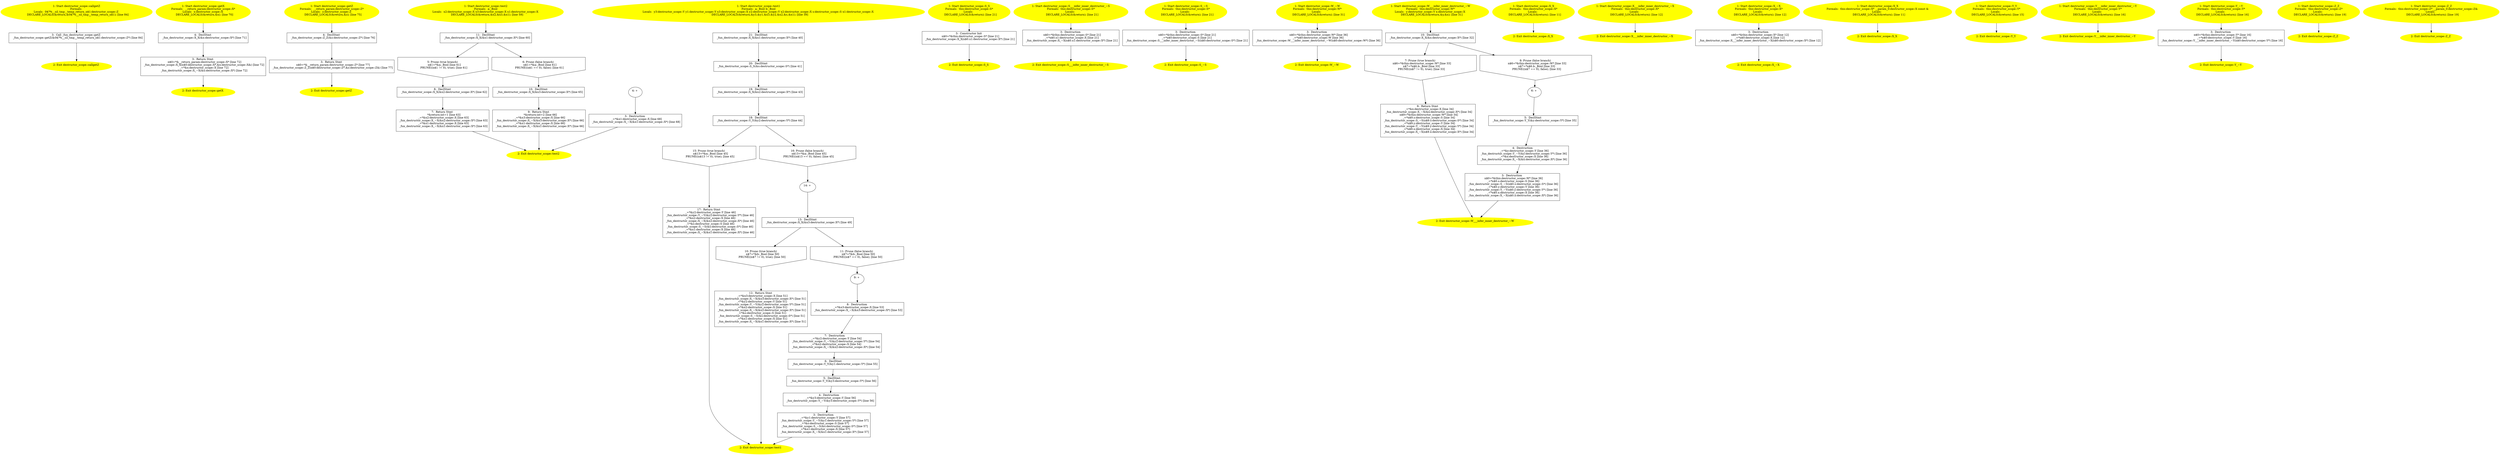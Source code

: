 /* @generated */
digraph iCFG {
"callgetZ#destructor_scope#_ZN16destructor_scope8callgetZEv.2c9a1cb54f86af11f45d83039775201e_1" [label="1: Start destructor_scope::callgetZ\nFormals: \nLocals:  0$?%__sil_tmp__temp_return_n$1:destructor_scope::Z \n   DECLARE_LOCALS(&return,&0$?%__sil_tmp__temp_return_n$1); [line 84]\n " color=yellow style=filled]
	

	 "callgetZ#destructor_scope#_ZN16destructor_scope8callgetZEv.2c9a1cb54f86af11f45d83039775201e_1" -> "callgetZ#destructor_scope#_ZN16destructor_scope8callgetZEv.2c9a1cb54f86af11f45d83039775201e_3" ;
"callgetZ#destructor_scope#_ZN16destructor_scope8callgetZEv.2c9a1cb54f86af11f45d83039775201e_2" [label="2: Exit destructor_scope::callgetZ \n  " color=yellow style=filled]
	

"callgetZ#destructor_scope#_ZN16destructor_scope8callgetZEv.2c9a1cb54f86af11f45d83039775201e_3" [label="3:  Call _fun_destructor_scope::getZ \n   _fun_destructor_scope::getZ(&0$?%__sil_tmp__temp_return_n$1:destructor_scope::Z*) [line 84]\n " shape="box"]
	

	 "callgetZ#destructor_scope#_ZN16destructor_scope8callgetZEv.2c9a1cb54f86af11f45d83039775201e_3" -> "callgetZ#destructor_scope#_ZN16destructor_scope8callgetZEv.2c9a1cb54f86af11f45d83039775201e_2" ;
"getX#destructor_scope#_ZN16destructor_scope4getXEv.b2ba3b7097be97728da335bbc1da58e3_1" [label="1: Start destructor_scope::getX\nFormals:  __return_param:destructor_scope::X*\nLocals:  x:destructor_scope::X \n   DECLARE_LOCALS(&return,&x); [line 70]\n " color=yellow style=filled]
	

	 "getX#destructor_scope#_ZN16destructor_scope4getXEv.b2ba3b7097be97728da335bbc1da58e3_1" -> "getX#destructor_scope#_ZN16destructor_scope4getXEv.b2ba3b7097be97728da335bbc1da58e3_4" ;
"getX#destructor_scope#_ZN16destructor_scope4getXEv.b2ba3b7097be97728da335bbc1da58e3_2" [label="2: Exit destructor_scope::getX \n  " color=yellow style=filled]
	

"getX#destructor_scope#_ZN16destructor_scope4getXEv.b2ba3b7097be97728da335bbc1da58e3_3" [label="3:  Return Stmt \n   n$0=*&__return_param:destructor_scope::X* [line 72]\n  _fun_destructor_scope::X_X(n$0:destructor_scope::X*,&x:destructor_scope::X&) [line 72]\n  _=*&x:destructor_scope::X [line 72]\n  _fun_destructor_scope::X_~X(&x:destructor_scope::X*) [line 72]\n " shape="box"]
	

	 "getX#destructor_scope#_ZN16destructor_scope4getXEv.b2ba3b7097be97728da335bbc1da58e3_3" -> "getX#destructor_scope#_ZN16destructor_scope4getXEv.b2ba3b7097be97728da335bbc1da58e3_2" ;
"getX#destructor_scope#_ZN16destructor_scope4getXEv.b2ba3b7097be97728da335bbc1da58e3_4" [label="4:  DeclStmt \n   _fun_destructor_scope::X_X(&x:destructor_scope::X*) [line 71]\n " shape="box"]
	

	 "getX#destructor_scope#_ZN16destructor_scope4getXEv.b2ba3b7097be97728da335bbc1da58e3_4" -> "getX#destructor_scope#_ZN16destructor_scope4getXEv.b2ba3b7097be97728da335bbc1da58e3_3" ;
"getZ#destructor_scope#_ZN16destructor_scope4getZEv.3a61a74007b69468d628bfcaa77ebe85_1" [label="1: Start destructor_scope::getZ\nFormals:  __return_param:destructor_scope::Z*\nLocals:  z:destructor_scope::Z \n   DECLARE_LOCALS(&return,&z); [line 75]\n " color=yellow style=filled]
	

	 "getZ#destructor_scope#_ZN16destructor_scope4getZEv.3a61a74007b69468d628bfcaa77ebe85_1" -> "getZ#destructor_scope#_ZN16destructor_scope4getZEv.3a61a74007b69468d628bfcaa77ebe85_4" ;
"getZ#destructor_scope#_ZN16destructor_scope4getZEv.3a61a74007b69468d628bfcaa77ebe85_2" [label="2: Exit destructor_scope::getZ \n  " color=yellow style=filled]
	

"getZ#destructor_scope#_ZN16destructor_scope4getZEv.3a61a74007b69468d628bfcaa77ebe85_3" [label="3:  Return Stmt \n   n$0=*&__return_param:destructor_scope::Z* [line 77]\n  _fun_destructor_scope::Z_Z(n$0:destructor_scope::Z*,&z:destructor_scope::Z&) [line 77]\n " shape="box"]
	

	 "getZ#destructor_scope#_ZN16destructor_scope4getZEv.3a61a74007b69468d628bfcaa77ebe85_3" -> "getZ#destructor_scope#_ZN16destructor_scope4getZEv.3a61a74007b69468d628bfcaa77ebe85_2" ;
"getZ#destructor_scope#_ZN16destructor_scope4getZEv.3a61a74007b69468d628bfcaa77ebe85_4" [label="4:  DeclStmt \n   _fun_destructor_scope::Z_Z(&z:destructor_scope::Z*) [line 76]\n " shape="box"]
	

	 "getZ#destructor_scope#_ZN16destructor_scope4getZEv.3a61a74007b69468d628bfcaa77ebe85_4" -> "getZ#destructor_scope#_ZN16destructor_scope4getZEv.3a61a74007b69468d628bfcaa77ebe85_3" ;
"test2#destructor_scope#_ZN16destructor_scope5test2Eb.098ed11854422e6a46c509b82dd7020a_1" [label="1: Start destructor_scope::test2\nFormals:  a:_Bool\nLocals:  x2:destructor_scope::X x3:destructor_scope::X x1:destructor_scope::X \n   DECLARE_LOCALS(&return,&x2,&x3,&x1); [line 59]\n " color=yellow style=filled]
	

	 "test2#destructor_scope#_ZN16destructor_scope5test2Eb.098ed11854422e6a46c509b82dd7020a_1" -> "test2#destructor_scope#_ZN16destructor_scope5test2Eb.098ed11854422e6a46c509b82dd7020a_11" ;
"test2#destructor_scope#_ZN16destructor_scope5test2Eb.098ed11854422e6a46c509b82dd7020a_2" [label="2: Exit destructor_scope::test2 \n  " color=yellow style=filled]
	

"test2#destructor_scope#_ZN16destructor_scope5test2Eb.098ed11854422e6a46c509b82dd7020a_3" [label="3:  Destruction \n   _=*&x1:destructor_scope::X [line 68]\n  _fun_destructor_scope::X_~X(&x1:destructor_scope::X*) [line 68]\n " shape="box"]
	

	 "test2#destructor_scope#_ZN16destructor_scope5test2Eb.098ed11854422e6a46c509b82dd7020a_3" -> "test2#destructor_scope#_ZN16destructor_scope5test2Eb.098ed11854422e6a46c509b82dd7020a_2" ;
"test2#destructor_scope#_ZN16destructor_scope5test2Eb.098ed11854422e6a46c509b82dd7020a_4" [label="4: + \n  " ]
	

	 "test2#destructor_scope#_ZN16destructor_scope5test2Eb.098ed11854422e6a46c509b82dd7020a_4" -> "test2#destructor_scope#_ZN16destructor_scope5test2Eb.098ed11854422e6a46c509b82dd7020a_3" ;
"test2#destructor_scope#_ZN16destructor_scope5test2Eb.098ed11854422e6a46c509b82dd7020a_5" [label="5: Prune (true branch) \n   n$1=*&a:_Bool [line 61]\n  PRUNE((n$1 != 0), true); [line 61]\n " shape="invhouse"]
	

	 "test2#destructor_scope#_ZN16destructor_scope5test2Eb.098ed11854422e6a46c509b82dd7020a_5" -> "test2#destructor_scope#_ZN16destructor_scope5test2Eb.098ed11854422e6a46c509b82dd7020a_8" ;
"test2#destructor_scope#_ZN16destructor_scope5test2Eb.098ed11854422e6a46c509b82dd7020a_6" [label="6: Prune (false branch) \n   n$1=*&a:_Bool [line 61]\n  PRUNE((n$1 == 0), false); [line 61]\n " shape="invhouse"]
	

	 "test2#destructor_scope#_ZN16destructor_scope5test2Eb.098ed11854422e6a46c509b82dd7020a_6" -> "test2#destructor_scope#_ZN16destructor_scope5test2Eb.098ed11854422e6a46c509b82dd7020a_10" ;
"test2#destructor_scope#_ZN16destructor_scope5test2Eb.098ed11854422e6a46c509b82dd7020a_7" [label="7:  Return Stmt \n   *&return:int=1 [line 63]\n  _=*&x2:destructor_scope::X [line 63]\n  _fun_destructor_scope::X_~X(&x2:destructor_scope::X*) [line 63]\n  _=*&x1:destructor_scope::X [line 63]\n  _fun_destructor_scope::X_~X(&x1:destructor_scope::X*) [line 63]\n " shape="box"]
	

	 "test2#destructor_scope#_ZN16destructor_scope5test2Eb.098ed11854422e6a46c509b82dd7020a_7" -> "test2#destructor_scope#_ZN16destructor_scope5test2Eb.098ed11854422e6a46c509b82dd7020a_2" ;
"test2#destructor_scope#_ZN16destructor_scope5test2Eb.098ed11854422e6a46c509b82dd7020a_8" [label="8:  DeclStmt \n   _fun_destructor_scope::X_X(&x2:destructor_scope::X*) [line 62]\n " shape="box"]
	

	 "test2#destructor_scope#_ZN16destructor_scope5test2Eb.098ed11854422e6a46c509b82dd7020a_8" -> "test2#destructor_scope#_ZN16destructor_scope5test2Eb.098ed11854422e6a46c509b82dd7020a_7" ;
"test2#destructor_scope#_ZN16destructor_scope5test2Eb.098ed11854422e6a46c509b82dd7020a_9" [label="9:  Return Stmt \n   *&return:int=2 [line 66]\n  _=*&x3:destructor_scope::X [line 66]\n  _fun_destructor_scope::X_~X(&x3:destructor_scope::X*) [line 66]\n  _=*&x1:destructor_scope::X [line 66]\n  _fun_destructor_scope::X_~X(&x1:destructor_scope::X*) [line 66]\n " shape="box"]
	

	 "test2#destructor_scope#_ZN16destructor_scope5test2Eb.098ed11854422e6a46c509b82dd7020a_9" -> "test2#destructor_scope#_ZN16destructor_scope5test2Eb.098ed11854422e6a46c509b82dd7020a_2" ;
"test2#destructor_scope#_ZN16destructor_scope5test2Eb.098ed11854422e6a46c509b82dd7020a_10" [label="10:  DeclStmt \n   _fun_destructor_scope::X_X(&x3:destructor_scope::X*) [line 65]\n " shape="box"]
	

	 "test2#destructor_scope#_ZN16destructor_scope5test2Eb.098ed11854422e6a46c509b82dd7020a_10" -> "test2#destructor_scope#_ZN16destructor_scope5test2Eb.098ed11854422e6a46c509b82dd7020a_9" ;
"test2#destructor_scope#_ZN16destructor_scope5test2Eb.098ed11854422e6a46c509b82dd7020a_11" [label="11:  DeclStmt \n   _fun_destructor_scope::X_X(&x1:destructor_scope::X*) [line 60]\n " shape="box"]
	

	 "test2#destructor_scope#_ZN16destructor_scope5test2Eb.098ed11854422e6a46c509b82dd7020a_11" -> "test2#destructor_scope#_ZN16destructor_scope5test2Eb.098ed11854422e6a46c509b82dd7020a_5" ;
	 "test2#destructor_scope#_ZN16destructor_scope5test2Eb.098ed11854422e6a46c509b82dd7020a_11" -> "test2#destructor_scope#_ZN16destructor_scope5test2Eb.098ed11854422e6a46c509b82dd7020a_6" ;
"test1#destructor_scope#_ZN16destructor_scope5test1Ebb.fea2570de1bd37fe2fd8c1bd9766c861_1" [label="1: Start destructor_scope::test1\nFormals:  a:_Bool b:_Bool\nLocals:  y3:destructor_scope::Y y1:destructor_scope::Y x3:destructor_scope::X y2:destructor_scope::Y x2:destructor_scope::X s:destructor_scope::S x1:destructor_scope::X \n   DECLARE_LOCALS(&return,&y3,&y1,&x3,&y2,&x2,&s,&x1); [line 39]\n " color=yellow style=filled]
	

	 "test1#destructor_scope#_ZN16destructor_scope5test1Ebb.fea2570de1bd37fe2fd8c1bd9766c861_1" -> "test1#destructor_scope#_ZN16destructor_scope5test1Ebb.fea2570de1bd37fe2fd8c1bd9766c861_21" ;
"test1#destructor_scope#_ZN16destructor_scope5test1Ebb.fea2570de1bd37fe2fd8c1bd9766c861_2" [label="2: Exit destructor_scope::test1 \n  " color=yellow style=filled]
	

"test1#destructor_scope#_ZN16destructor_scope5test1Ebb.fea2570de1bd37fe2fd8c1bd9766c861_3" [label="3:  Destruction \n   _=*&y1:destructor_scope::Y [line 57]\n  _fun_destructor_scope::Y_~Y(&y1:destructor_scope::Y*) [line 57]\n  _=*&s:destructor_scope::S [line 57]\n  _fun_destructor_scope::S_~S(&s:destructor_scope::S*) [line 57]\n  _=*&x1:destructor_scope::X [line 57]\n  _fun_destructor_scope::X_~X(&x1:destructor_scope::X*) [line 57]\n " shape="box"]
	

	 "test1#destructor_scope#_ZN16destructor_scope5test1Ebb.fea2570de1bd37fe2fd8c1bd9766c861_3" -> "test1#destructor_scope#_ZN16destructor_scope5test1Ebb.fea2570de1bd37fe2fd8c1bd9766c861_2" ;
"test1#destructor_scope#_ZN16destructor_scope5test1Ebb.fea2570de1bd37fe2fd8c1bd9766c861_4" [label="4:  Destruction \n   _=*&y3:destructor_scope::Y [line 56]\n  _fun_destructor_scope::Y_~Y(&y3:destructor_scope::Y*) [line 56]\n " shape="box"]
	

	 "test1#destructor_scope#_ZN16destructor_scope5test1Ebb.fea2570de1bd37fe2fd8c1bd9766c861_4" -> "test1#destructor_scope#_ZN16destructor_scope5test1Ebb.fea2570de1bd37fe2fd8c1bd9766c861_3" ;
"test1#destructor_scope#_ZN16destructor_scope5test1Ebb.fea2570de1bd37fe2fd8c1bd9766c861_5" [label="5:  DeclStmt \n   _fun_destructor_scope::Y_Y(&y3:destructor_scope::Y*) [line 56]\n " shape="box"]
	

	 "test1#destructor_scope#_ZN16destructor_scope5test1Ebb.fea2570de1bd37fe2fd8c1bd9766c861_5" -> "test1#destructor_scope#_ZN16destructor_scope5test1Ebb.fea2570de1bd37fe2fd8c1bd9766c861_4" ;
"test1#destructor_scope#_ZN16destructor_scope5test1Ebb.fea2570de1bd37fe2fd8c1bd9766c861_6" [label="6:  DeclStmt \n   _fun_destructor_scope::Y_Y(&y1:destructor_scope::Y*) [line 55]\n " shape="box"]
	

	 "test1#destructor_scope#_ZN16destructor_scope5test1Ebb.fea2570de1bd37fe2fd8c1bd9766c861_6" -> "test1#destructor_scope#_ZN16destructor_scope5test1Ebb.fea2570de1bd37fe2fd8c1bd9766c861_5" ;
"test1#destructor_scope#_ZN16destructor_scope5test1Ebb.fea2570de1bd37fe2fd8c1bd9766c861_7" [label="7:  Destruction \n   _=*&y2:destructor_scope::Y [line 54]\n  _fun_destructor_scope::Y_~Y(&y2:destructor_scope::Y*) [line 54]\n  _=*&x2:destructor_scope::X [line 54]\n  _fun_destructor_scope::X_~X(&x2:destructor_scope::X*) [line 54]\n " shape="box"]
	

	 "test1#destructor_scope#_ZN16destructor_scope5test1Ebb.fea2570de1bd37fe2fd8c1bd9766c861_7" -> "test1#destructor_scope#_ZN16destructor_scope5test1Ebb.fea2570de1bd37fe2fd8c1bd9766c861_6" ;
"test1#destructor_scope#_ZN16destructor_scope5test1Ebb.fea2570de1bd37fe2fd8c1bd9766c861_8" [label="8:  Destruction \n   _=*&x3:destructor_scope::X [line 53]\n  _fun_destructor_scope::X_~X(&x3:destructor_scope::X*) [line 53]\n " shape="box"]
	

	 "test1#destructor_scope#_ZN16destructor_scope5test1Ebb.fea2570de1bd37fe2fd8c1bd9766c861_8" -> "test1#destructor_scope#_ZN16destructor_scope5test1Ebb.fea2570de1bd37fe2fd8c1bd9766c861_7" ;
"test1#destructor_scope#_ZN16destructor_scope5test1Ebb.fea2570de1bd37fe2fd8c1bd9766c861_9" [label="9: + \n  " ]
	

	 "test1#destructor_scope#_ZN16destructor_scope5test1Ebb.fea2570de1bd37fe2fd8c1bd9766c861_9" -> "test1#destructor_scope#_ZN16destructor_scope5test1Ebb.fea2570de1bd37fe2fd8c1bd9766c861_8" ;
"test1#destructor_scope#_ZN16destructor_scope5test1Ebb.fea2570de1bd37fe2fd8c1bd9766c861_10" [label="10: Prune (true branch) \n   n$7=*&b:_Bool [line 50]\n  PRUNE((n$7 != 0), true); [line 50]\n " shape="invhouse"]
	

	 "test1#destructor_scope#_ZN16destructor_scope5test1Ebb.fea2570de1bd37fe2fd8c1bd9766c861_10" -> "test1#destructor_scope#_ZN16destructor_scope5test1Ebb.fea2570de1bd37fe2fd8c1bd9766c861_12" ;
"test1#destructor_scope#_ZN16destructor_scope5test1Ebb.fea2570de1bd37fe2fd8c1bd9766c861_11" [label="11: Prune (false branch) \n   n$7=*&b:_Bool [line 50]\n  PRUNE((n$7 == 0), false); [line 50]\n " shape="invhouse"]
	

	 "test1#destructor_scope#_ZN16destructor_scope5test1Ebb.fea2570de1bd37fe2fd8c1bd9766c861_11" -> "test1#destructor_scope#_ZN16destructor_scope5test1Ebb.fea2570de1bd37fe2fd8c1bd9766c861_9" ;
"test1#destructor_scope#_ZN16destructor_scope5test1Ebb.fea2570de1bd37fe2fd8c1bd9766c861_12" [label="12:  Return Stmt \n   _=*&x3:destructor_scope::X [line 51]\n  _fun_destructor_scope::X_~X(&x3:destructor_scope::X*) [line 51]\n  _=*&y2:destructor_scope::Y [line 51]\n  _fun_destructor_scope::Y_~Y(&y2:destructor_scope::Y*) [line 51]\n  _=*&x2:destructor_scope::X [line 51]\n  _fun_destructor_scope::X_~X(&x2:destructor_scope::X*) [line 51]\n  _=*&s:destructor_scope::S [line 51]\n  _fun_destructor_scope::S_~S(&s:destructor_scope::S*) [line 51]\n  _=*&x1:destructor_scope::X [line 51]\n  _fun_destructor_scope::X_~X(&x1:destructor_scope::X*) [line 51]\n " shape="box"]
	

	 "test1#destructor_scope#_ZN16destructor_scope5test1Ebb.fea2570de1bd37fe2fd8c1bd9766c861_12" -> "test1#destructor_scope#_ZN16destructor_scope5test1Ebb.fea2570de1bd37fe2fd8c1bd9766c861_2" ;
"test1#destructor_scope#_ZN16destructor_scope5test1Ebb.fea2570de1bd37fe2fd8c1bd9766c861_13" [label="13:  DeclStmt \n   _fun_destructor_scope::X_X(&x3:destructor_scope::X*) [line 49]\n " shape="box"]
	

	 "test1#destructor_scope#_ZN16destructor_scope5test1Ebb.fea2570de1bd37fe2fd8c1bd9766c861_13" -> "test1#destructor_scope#_ZN16destructor_scope5test1Ebb.fea2570de1bd37fe2fd8c1bd9766c861_10" ;
	 "test1#destructor_scope#_ZN16destructor_scope5test1Ebb.fea2570de1bd37fe2fd8c1bd9766c861_13" -> "test1#destructor_scope#_ZN16destructor_scope5test1Ebb.fea2570de1bd37fe2fd8c1bd9766c861_11" ;
"test1#destructor_scope#_ZN16destructor_scope5test1Ebb.fea2570de1bd37fe2fd8c1bd9766c861_14" [label="14: + \n  " ]
	

	 "test1#destructor_scope#_ZN16destructor_scope5test1Ebb.fea2570de1bd37fe2fd8c1bd9766c861_14" -> "test1#destructor_scope#_ZN16destructor_scope5test1Ebb.fea2570de1bd37fe2fd8c1bd9766c861_13" ;
"test1#destructor_scope#_ZN16destructor_scope5test1Ebb.fea2570de1bd37fe2fd8c1bd9766c861_15" [label="15: Prune (true branch) \n   n$13=*&a:_Bool [line 45]\n  PRUNE((n$13 != 0), true); [line 45]\n " shape="invhouse"]
	

	 "test1#destructor_scope#_ZN16destructor_scope5test1Ebb.fea2570de1bd37fe2fd8c1bd9766c861_15" -> "test1#destructor_scope#_ZN16destructor_scope5test1Ebb.fea2570de1bd37fe2fd8c1bd9766c861_17" ;
"test1#destructor_scope#_ZN16destructor_scope5test1Ebb.fea2570de1bd37fe2fd8c1bd9766c861_16" [label="16: Prune (false branch) \n   n$13=*&a:_Bool [line 45]\n  PRUNE((n$13 == 0), false); [line 45]\n " shape="invhouse"]
	

	 "test1#destructor_scope#_ZN16destructor_scope5test1Ebb.fea2570de1bd37fe2fd8c1bd9766c861_16" -> "test1#destructor_scope#_ZN16destructor_scope5test1Ebb.fea2570de1bd37fe2fd8c1bd9766c861_14" ;
"test1#destructor_scope#_ZN16destructor_scope5test1Ebb.fea2570de1bd37fe2fd8c1bd9766c861_17" [label="17:  Return Stmt \n   _=*&y2:destructor_scope::Y [line 46]\n  _fun_destructor_scope::Y_~Y(&y2:destructor_scope::Y*) [line 46]\n  _=*&x2:destructor_scope::X [line 46]\n  _fun_destructor_scope::X_~X(&x2:destructor_scope::X*) [line 46]\n  _=*&s:destructor_scope::S [line 46]\n  _fun_destructor_scope::S_~S(&s:destructor_scope::S*) [line 46]\n  _=*&x1:destructor_scope::X [line 46]\n  _fun_destructor_scope::X_~X(&x1:destructor_scope::X*) [line 46]\n " shape="box"]
	

	 "test1#destructor_scope#_ZN16destructor_scope5test1Ebb.fea2570de1bd37fe2fd8c1bd9766c861_17" -> "test1#destructor_scope#_ZN16destructor_scope5test1Ebb.fea2570de1bd37fe2fd8c1bd9766c861_2" ;
"test1#destructor_scope#_ZN16destructor_scope5test1Ebb.fea2570de1bd37fe2fd8c1bd9766c861_18" [label="18:  DeclStmt \n   _fun_destructor_scope::Y_Y(&y2:destructor_scope::Y*) [line 44]\n " shape="box"]
	

	 "test1#destructor_scope#_ZN16destructor_scope5test1Ebb.fea2570de1bd37fe2fd8c1bd9766c861_18" -> "test1#destructor_scope#_ZN16destructor_scope5test1Ebb.fea2570de1bd37fe2fd8c1bd9766c861_15" ;
	 "test1#destructor_scope#_ZN16destructor_scope5test1Ebb.fea2570de1bd37fe2fd8c1bd9766c861_18" -> "test1#destructor_scope#_ZN16destructor_scope5test1Ebb.fea2570de1bd37fe2fd8c1bd9766c861_16" ;
"test1#destructor_scope#_ZN16destructor_scope5test1Ebb.fea2570de1bd37fe2fd8c1bd9766c861_19" [label="19:  DeclStmt \n   _fun_destructor_scope::X_X(&x2:destructor_scope::X*) [line 43]\n " shape="box"]
	

	 "test1#destructor_scope#_ZN16destructor_scope5test1Ebb.fea2570de1bd37fe2fd8c1bd9766c861_19" -> "test1#destructor_scope#_ZN16destructor_scope5test1Ebb.fea2570de1bd37fe2fd8c1bd9766c861_18" ;
"test1#destructor_scope#_ZN16destructor_scope5test1Ebb.fea2570de1bd37fe2fd8c1bd9766c861_20" [label="20:  DeclStmt \n   _fun_destructor_scope::S_S(&s:destructor_scope::S*) [line 41]\n " shape="box"]
	

	 "test1#destructor_scope#_ZN16destructor_scope5test1Ebb.fea2570de1bd37fe2fd8c1bd9766c861_20" -> "test1#destructor_scope#_ZN16destructor_scope5test1Ebb.fea2570de1bd37fe2fd8c1bd9766c861_19" ;
"test1#destructor_scope#_ZN16destructor_scope5test1Ebb.fea2570de1bd37fe2fd8c1bd9766c861_21" [label="21:  DeclStmt \n   _fun_destructor_scope::X_X(&x1:destructor_scope::X*) [line 40]\n " shape="box"]
	

	 "test1#destructor_scope#_ZN16destructor_scope5test1Ebb.fea2570de1bd37fe2fd8c1bd9766c861_21" -> "test1#destructor_scope#_ZN16destructor_scope5test1Ebb.fea2570de1bd37fe2fd8c1bd9766c861_20" ;
"S#S#destructor_scope#{_ZN16destructor_scope1SC1Ev|constexpr}.8a90c7de74a36914310ae757d91d91ff_1" [label="1: Start destructor_scope::S_S\nFormals:  this:destructor_scope::S*\nLocals:  \n   DECLARE_LOCALS(&return); [line 21]\n " color=yellow style=filled]
	

	 "S#S#destructor_scope#{_ZN16destructor_scope1SC1Ev|constexpr}.8a90c7de74a36914310ae757d91d91ff_1" -> "S#S#destructor_scope#{_ZN16destructor_scope1SC1Ev|constexpr}.8a90c7de74a36914310ae757d91d91ff_3" ;
"S#S#destructor_scope#{_ZN16destructor_scope1SC1Ev|constexpr}.8a90c7de74a36914310ae757d91d91ff_2" [label="2: Exit destructor_scope::S_S \n  " color=yellow style=filled]
	

"S#S#destructor_scope#{_ZN16destructor_scope1SC1Ev|constexpr}.8a90c7de74a36914310ae757d91d91ff_3" [label="3:  Constructor Init \n   n$0=*&this:destructor_scope::S* [line 21]\n  _fun_destructor_scope::X_X(n$0.x1:destructor_scope::X*) [line 21]\n " shape="box"]
	

	 "S#S#destructor_scope#{_ZN16destructor_scope1SC1Ev|constexpr}.8a90c7de74a36914310ae757d91d91ff_3" -> "S#S#destructor_scope#{_ZN16destructor_scope1SC1Ev|constexpr}.8a90c7de74a36914310ae757d91d91ff_2" ;
"__infer_inner_destructor_~S#S#destructor_scope#(_ZN16destructor_scope1SD0Ev).c9c88a7d09356d579c04681847b139d2_1" [label="1: Start destructor_scope::S___infer_inner_destructor_~S\nFormals:  this:destructor_scope::S*\nLocals:  \n   DECLARE_LOCALS(&return); [line 21]\n " color=yellow style=filled]
	

	 "__infer_inner_destructor_~S#S#destructor_scope#(_ZN16destructor_scope1SD0Ev).c9c88a7d09356d579c04681847b139d2_1" -> "__infer_inner_destructor_~S#S#destructor_scope#(_ZN16destructor_scope1SD0Ev).c9c88a7d09356d579c04681847b139d2_3" ;
"__infer_inner_destructor_~S#S#destructor_scope#(_ZN16destructor_scope1SD0Ev).c9c88a7d09356d579c04681847b139d2_2" [label="2: Exit destructor_scope::S___infer_inner_destructor_~S \n  " color=yellow style=filled]
	

"__infer_inner_destructor_~S#S#destructor_scope#(_ZN16destructor_scope1SD0Ev).c9c88a7d09356d579c04681847b139d2_3" [label="3:  Destruction \n   n$0=*&this:destructor_scope::S* [line 21]\n  _=*n$0.x1:destructor_scope::X [line 21]\n  _fun_destructor_scope::X_~X(n$0.x1:destructor_scope::X*) [line 21]\n " shape="box"]
	

	 "__infer_inner_destructor_~S#S#destructor_scope#(_ZN16destructor_scope1SD0Ev).c9c88a7d09356d579c04681847b139d2_3" -> "__infer_inner_destructor_~S#S#destructor_scope#(_ZN16destructor_scope1SD0Ev).c9c88a7d09356d579c04681847b139d2_2" ;
"~S#S#destructor_scope#(_ZN16destructor_scope1SD0Ev).e029a1be84e1c759d19e67b6cee10d7f_1" [label="1: Start destructor_scope::S_~S\nFormals:  this:destructor_scope::S*\nLocals:  \n   DECLARE_LOCALS(&return); [line 21]\n " color=yellow style=filled]
	

	 "~S#S#destructor_scope#(_ZN16destructor_scope1SD0Ev).e029a1be84e1c759d19e67b6cee10d7f_1" -> "~S#S#destructor_scope#(_ZN16destructor_scope1SD0Ev).e029a1be84e1c759d19e67b6cee10d7f_3" ;
"~S#S#destructor_scope#(_ZN16destructor_scope1SD0Ev).e029a1be84e1c759d19e67b6cee10d7f_2" [label="2: Exit destructor_scope::S_~S \n  " color=yellow style=filled]
	

"~S#S#destructor_scope#(_ZN16destructor_scope1SD0Ev).e029a1be84e1c759d19e67b6cee10d7f_3" [label="3:  Destruction \n   n$0=*&this:destructor_scope::S* [line 21]\n  _=*n$0:destructor_scope::S [line 21]\n  _fun_destructor_scope::S___infer_inner_destructor_~S(n$0:destructor_scope::S*) [line 21]\n " shape="box"]
	

	 "~S#S#destructor_scope#(_ZN16destructor_scope1SD0Ev).e029a1be84e1c759d19e67b6cee10d7f_3" -> "~S#S#destructor_scope#(_ZN16destructor_scope1SD0Ev).e029a1be84e1c759d19e67b6cee10d7f_2" ;
"~W#W#destructor_scope#(_ZN16destructor_scope1WD0Ev).9885401ab9f4b0bdd64fdcd63dd6accc_1" [label="1: Start destructor_scope::W_~W\nFormals:  this:destructor_scope::W*\nLocals:  \n   DECLARE_LOCALS(&return); [line 31]\n " color=yellow style=filled]
	

	 "~W#W#destructor_scope#(_ZN16destructor_scope1WD0Ev).9885401ab9f4b0bdd64fdcd63dd6accc_1" -> "~W#W#destructor_scope#(_ZN16destructor_scope1WD0Ev).9885401ab9f4b0bdd64fdcd63dd6accc_3" ;
"~W#W#destructor_scope#(_ZN16destructor_scope1WD0Ev).9885401ab9f4b0bdd64fdcd63dd6accc_2" [label="2: Exit destructor_scope::W_~W \n  " color=yellow style=filled]
	

"~W#W#destructor_scope#(_ZN16destructor_scope1WD0Ev).9885401ab9f4b0bdd64fdcd63dd6accc_3" [label="3:  Destruction \n   n$0=*&this:destructor_scope::W* [line 36]\n  _=*n$0:destructor_scope::W [line 36]\n  _fun_destructor_scope::W___infer_inner_destructor_~W(n$0:destructor_scope::W*) [line 36]\n " shape="box"]
	

	 "~W#W#destructor_scope#(_ZN16destructor_scope1WD0Ev).9885401ab9f4b0bdd64fdcd63dd6accc_3" -> "~W#W#destructor_scope#(_ZN16destructor_scope1WD0Ev).9885401ab9f4b0bdd64fdcd63dd6accc_2" ;
"__infer_inner_destructor_~W#W#destructor_scope#(_ZN16destructor_scope1WD0Ev).37a82ed518652a47d87bdadb9b9382b3_1" [label="1: Start destructor_scope::W___infer_inner_destructor_~W\nFormals:  this:destructor_scope::W*\nLocals:  y:destructor_scope::Y x:destructor_scope::X \n   DECLARE_LOCALS(&return,&y,&x); [line 31]\n " color=yellow style=filled]
	

	 "__infer_inner_destructor_~W#W#destructor_scope#(_ZN16destructor_scope1WD0Ev).37a82ed518652a47d87bdadb9b9382b3_1" -> "__infer_inner_destructor_~W#W#destructor_scope#(_ZN16destructor_scope1WD0Ev).37a82ed518652a47d87bdadb9b9382b3_10" ;
"__infer_inner_destructor_~W#W#destructor_scope#(_ZN16destructor_scope1WD0Ev).37a82ed518652a47d87bdadb9b9382b3_2" [label="2: Exit destructor_scope::W___infer_inner_destructor_~W \n  " color=yellow style=filled]
	

"__infer_inner_destructor_~W#W#destructor_scope#(_ZN16destructor_scope1WD0Ev).37a82ed518652a47d87bdadb9b9382b3_3" [label="3:  Destruction \n   n$0=*&this:destructor_scope::W* [line 36]\n  _=*n$0.s:destructor_scope::S [line 36]\n  _fun_destructor_scope::S_~S(n$0.s:destructor_scope::S*) [line 36]\n  _=*n$0.y:destructor_scope::Y [line 36]\n  _fun_destructor_scope::Y_~Y(n$0.y:destructor_scope::Y*) [line 36]\n  _=*n$0.x:destructor_scope::X [line 36]\n  _fun_destructor_scope::X_~X(n$0.x:destructor_scope::X*) [line 36]\n " shape="box"]
	

	 "__infer_inner_destructor_~W#W#destructor_scope#(_ZN16destructor_scope1WD0Ev).37a82ed518652a47d87bdadb9b9382b3_3" -> "__infer_inner_destructor_~W#W#destructor_scope#(_ZN16destructor_scope1WD0Ev).37a82ed518652a47d87bdadb9b9382b3_2" ;
"__infer_inner_destructor_~W#W#destructor_scope#(_ZN16destructor_scope1WD0Ev).37a82ed518652a47d87bdadb9b9382b3_4" [label="4:  Destruction \n   _=*&y:destructor_scope::Y [line 36]\n  _fun_destructor_scope::Y_~Y(&y:destructor_scope::Y*) [line 36]\n  _=*&x:destructor_scope::X [line 36]\n  _fun_destructor_scope::X_~X(&x:destructor_scope::X*) [line 36]\n " shape="box"]
	

	 "__infer_inner_destructor_~W#W#destructor_scope#(_ZN16destructor_scope1WD0Ev).37a82ed518652a47d87bdadb9b9382b3_4" -> "__infer_inner_destructor_~W#W#destructor_scope#(_ZN16destructor_scope1WD0Ev).37a82ed518652a47d87bdadb9b9382b3_3" ;
"__infer_inner_destructor_~W#W#destructor_scope#(_ZN16destructor_scope1WD0Ev).37a82ed518652a47d87bdadb9b9382b3_5" [label="5:  DeclStmt \n   _fun_destructor_scope::Y_Y(&y:destructor_scope::Y*) [line 35]\n " shape="box"]
	

	 "__infer_inner_destructor_~W#W#destructor_scope#(_ZN16destructor_scope1WD0Ev).37a82ed518652a47d87bdadb9b9382b3_5" -> "__infer_inner_destructor_~W#W#destructor_scope#(_ZN16destructor_scope1WD0Ev).37a82ed518652a47d87bdadb9b9382b3_4" ;
"__infer_inner_destructor_~W#W#destructor_scope#(_ZN16destructor_scope1WD0Ev).37a82ed518652a47d87bdadb9b9382b3_6" [label="6: + \n  " ]
	

	 "__infer_inner_destructor_~W#W#destructor_scope#(_ZN16destructor_scope1WD0Ev).37a82ed518652a47d87bdadb9b9382b3_6" -> "__infer_inner_destructor_~W#W#destructor_scope#(_ZN16destructor_scope1WD0Ev).37a82ed518652a47d87bdadb9b9382b3_5" ;
"__infer_inner_destructor_~W#W#destructor_scope#(_ZN16destructor_scope1WD0Ev).37a82ed518652a47d87bdadb9b9382b3_7" [label="7: Prune (true branch) \n   n$6=*&this:destructor_scope::W* [line 33]\n  n$7=*n$6.b:_Bool [line 33]\n  PRUNE((n$7 != 0), true); [line 33]\n " shape="invhouse"]
	

	 "__infer_inner_destructor_~W#W#destructor_scope#(_ZN16destructor_scope1WD0Ev).37a82ed518652a47d87bdadb9b9382b3_7" -> "__infer_inner_destructor_~W#W#destructor_scope#(_ZN16destructor_scope1WD0Ev).37a82ed518652a47d87bdadb9b9382b3_9" ;
"__infer_inner_destructor_~W#W#destructor_scope#(_ZN16destructor_scope1WD0Ev).37a82ed518652a47d87bdadb9b9382b3_8" [label="8: Prune (false branch) \n   n$6=*&this:destructor_scope::W* [line 33]\n  n$7=*n$6.b:_Bool [line 33]\n  PRUNE((n$7 == 0), false); [line 33]\n " shape="invhouse"]
	

	 "__infer_inner_destructor_~W#W#destructor_scope#(_ZN16destructor_scope1WD0Ev).37a82ed518652a47d87bdadb9b9382b3_8" -> "__infer_inner_destructor_~W#W#destructor_scope#(_ZN16destructor_scope1WD0Ev).37a82ed518652a47d87bdadb9b9382b3_6" ;
"__infer_inner_destructor_~W#W#destructor_scope#(_ZN16destructor_scope1WD0Ev).37a82ed518652a47d87bdadb9b9382b3_9" [label="9:  Return Stmt \n   _=*&x:destructor_scope::X [line 34]\n  _fun_destructor_scope::X_~X(&x:destructor_scope::X*) [line 34]\n  n$9=*&this:destructor_scope::W* [line 34]\n  _=*n$9.s:destructor_scope::S [line 34]\n  _fun_destructor_scope::S_~S(n$9.s:destructor_scope::S*) [line 34]\n  _=*n$9.y:destructor_scope::Y [line 34]\n  _fun_destructor_scope::Y_~Y(n$9.y:destructor_scope::Y*) [line 34]\n  _=*n$9.x:destructor_scope::X [line 34]\n  _fun_destructor_scope::X_~X(n$9.x:destructor_scope::X*) [line 34]\n " shape="box"]
	

	 "__infer_inner_destructor_~W#W#destructor_scope#(_ZN16destructor_scope1WD0Ev).37a82ed518652a47d87bdadb9b9382b3_9" -> "__infer_inner_destructor_~W#W#destructor_scope#(_ZN16destructor_scope1WD0Ev).37a82ed518652a47d87bdadb9b9382b3_2" ;
"__infer_inner_destructor_~W#W#destructor_scope#(_ZN16destructor_scope1WD0Ev).37a82ed518652a47d87bdadb9b9382b3_10" [label="10:  DeclStmt \n   _fun_destructor_scope::X_X(&x:destructor_scope::X*) [line 32]\n " shape="box"]
	

	 "__infer_inner_destructor_~W#W#destructor_scope#(_ZN16destructor_scope1WD0Ev).37a82ed518652a47d87bdadb9b9382b3_10" -> "__infer_inner_destructor_~W#W#destructor_scope#(_ZN16destructor_scope1WD0Ev).37a82ed518652a47d87bdadb9b9382b3_7" ;
	 "__infer_inner_destructor_~W#W#destructor_scope#(_ZN16destructor_scope1WD0Ev).37a82ed518652a47d87bdadb9b9382b3_10" -> "__infer_inner_destructor_~W#W#destructor_scope#(_ZN16destructor_scope1WD0Ev).37a82ed518652a47d87bdadb9b9382b3_8" ;
"X#X#destructor_scope#{_ZN16destructor_scope1XC1Ev|constexpr}.2fe4286cdaf024592bc7b4ad8b4a565f_1" [label="1: Start destructor_scope::X_X\nFormals:  this:destructor_scope::X*\nLocals:  \n   DECLARE_LOCALS(&return); [line 11]\n " color=yellow style=filled]
	

	 "X#X#destructor_scope#{_ZN16destructor_scope1XC1Ev|constexpr}.2fe4286cdaf024592bc7b4ad8b4a565f_1" -> "X#X#destructor_scope#{_ZN16destructor_scope1XC1Ev|constexpr}.2fe4286cdaf024592bc7b4ad8b4a565f_2" ;
"X#X#destructor_scope#{_ZN16destructor_scope1XC1Ev|constexpr}.2fe4286cdaf024592bc7b4ad8b4a565f_2" [label="2: Exit destructor_scope::X_X \n  " color=yellow style=filled]
	

"__infer_inner_destructor_~X#X#destructor_scope#(_ZN16destructor_scope1XD0Ev).e34b7d35c667e9a0c249014ae7750d5b_1" [label="1: Start destructor_scope::X___infer_inner_destructor_~X\nFormals:  this:destructor_scope::X*\nLocals:  \n   DECLARE_LOCALS(&return); [line 12]\n " color=yellow style=filled]
	

	 "__infer_inner_destructor_~X#X#destructor_scope#(_ZN16destructor_scope1XD0Ev).e34b7d35c667e9a0c249014ae7750d5b_1" -> "__infer_inner_destructor_~X#X#destructor_scope#(_ZN16destructor_scope1XD0Ev).e34b7d35c667e9a0c249014ae7750d5b_2" ;
"__infer_inner_destructor_~X#X#destructor_scope#(_ZN16destructor_scope1XD0Ev).e34b7d35c667e9a0c249014ae7750d5b_2" [label="2: Exit destructor_scope::X___infer_inner_destructor_~X \n  " color=yellow style=filled]
	

"~X#X#destructor_scope#(_ZN16destructor_scope1XD0Ev).f18f0761b16fe36438c4eae7e576b682_1" [label="1: Start destructor_scope::X_~X\nFormals:  this:destructor_scope::X*\nLocals:  \n   DECLARE_LOCALS(&return); [line 12]\n " color=yellow style=filled]
	

	 "~X#X#destructor_scope#(_ZN16destructor_scope1XD0Ev).f18f0761b16fe36438c4eae7e576b682_1" -> "~X#X#destructor_scope#(_ZN16destructor_scope1XD0Ev).f18f0761b16fe36438c4eae7e576b682_3" ;
"~X#X#destructor_scope#(_ZN16destructor_scope1XD0Ev).f18f0761b16fe36438c4eae7e576b682_2" [label="2: Exit destructor_scope::X_~X \n  " color=yellow style=filled]
	

"~X#X#destructor_scope#(_ZN16destructor_scope1XD0Ev).f18f0761b16fe36438c4eae7e576b682_3" [label="3:  Destruction \n   n$0=*&this:destructor_scope::X* [line 12]\n  _=*n$0:destructor_scope::X [line 12]\n  _fun_destructor_scope::X___infer_inner_destructor_~X(n$0:destructor_scope::X*) [line 12]\n " shape="box"]
	

	 "~X#X#destructor_scope#(_ZN16destructor_scope1XD0Ev).f18f0761b16fe36438c4eae7e576b682_3" -> "~X#X#destructor_scope#(_ZN16destructor_scope1XD0Ev).f18f0761b16fe36438c4eae7e576b682_2" ;
"X#X#destructor_scope#{_ZN16destructor_scope1XC1ERKS0_|constexpr}.2414d8fbaa297d1fce05355d53896b6b_1" [label="1: Start destructor_scope::X_X\nFormals:  this:destructor_scope::X* __param_0:destructor_scope::X const &\nLocals:  \n   DECLARE_LOCALS(&return); [line 11]\n " color=yellow style=filled]
	

	 "X#X#destructor_scope#{_ZN16destructor_scope1XC1ERKS0_|constexpr}.2414d8fbaa297d1fce05355d53896b6b_1" -> "X#X#destructor_scope#{_ZN16destructor_scope1XC1ERKS0_|constexpr}.2414d8fbaa297d1fce05355d53896b6b_2" ;
"X#X#destructor_scope#{_ZN16destructor_scope1XC1ERKS0_|constexpr}.2414d8fbaa297d1fce05355d53896b6b_2" [label="2: Exit destructor_scope::X_X \n  " color=yellow style=filled]
	

"Y#Y#destructor_scope#{_ZN16destructor_scope1YC1Ev|constexpr}.bbec2666e178558d30786fd357bae394_1" [label="1: Start destructor_scope::Y_Y\nFormals:  this:destructor_scope::Y*\nLocals:  \n   DECLARE_LOCALS(&return); [line 15]\n " color=yellow style=filled]
	

	 "Y#Y#destructor_scope#{_ZN16destructor_scope1YC1Ev|constexpr}.bbec2666e178558d30786fd357bae394_1" -> "Y#Y#destructor_scope#{_ZN16destructor_scope1YC1Ev|constexpr}.bbec2666e178558d30786fd357bae394_2" ;
"Y#Y#destructor_scope#{_ZN16destructor_scope1YC1Ev|constexpr}.bbec2666e178558d30786fd357bae394_2" [label="2: Exit destructor_scope::Y_Y \n  " color=yellow style=filled]
	

"__infer_inner_destructor_~Y#Y#destructor_scope#(_ZN16destructor_scope1YD0Ev).71e5f497c4eb72b48471526acc7e1690_1" [label="1: Start destructor_scope::Y___infer_inner_destructor_~Y\nFormals:  this:destructor_scope::Y*\nLocals:  \n   DECLARE_LOCALS(&return); [line 16]\n " color=yellow style=filled]
	

	 "__infer_inner_destructor_~Y#Y#destructor_scope#(_ZN16destructor_scope1YD0Ev).71e5f497c4eb72b48471526acc7e1690_1" -> "__infer_inner_destructor_~Y#Y#destructor_scope#(_ZN16destructor_scope1YD0Ev).71e5f497c4eb72b48471526acc7e1690_2" ;
"__infer_inner_destructor_~Y#Y#destructor_scope#(_ZN16destructor_scope1YD0Ev).71e5f497c4eb72b48471526acc7e1690_2" [label="2: Exit destructor_scope::Y___infer_inner_destructor_~Y \n  " color=yellow style=filled]
	

"~Y#Y#destructor_scope#(_ZN16destructor_scope1YD0Ev).c1e3be6c11bac066871bac643c1a7d33_1" [label="1: Start destructor_scope::Y_~Y\nFormals:  this:destructor_scope::Y*\nLocals:  \n   DECLARE_LOCALS(&return); [line 16]\n " color=yellow style=filled]
	

	 "~Y#Y#destructor_scope#(_ZN16destructor_scope1YD0Ev).c1e3be6c11bac066871bac643c1a7d33_1" -> "~Y#Y#destructor_scope#(_ZN16destructor_scope1YD0Ev).c1e3be6c11bac066871bac643c1a7d33_3" ;
"~Y#Y#destructor_scope#(_ZN16destructor_scope1YD0Ev).c1e3be6c11bac066871bac643c1a7d33_2" [label="2: Exit destructor_scope::Y_~Y \n  " color=yellow style=filled]
	

"~Y#Y#destructor_scope#(_ZN16destructor_scope1YD0Ev).c1e3be6c11bac066871bac643c1a7d33_3" [label="3:  Destruction \n   n$0=*&this:destructor_scope::Y* [line 16]\n  _=*n$0:destructor_scope::Y [line 16]\n  _fun_destructor_scope::Y___infer_inner_destructor_~Y(n$0:destructor_scope::Y*) [line 16]\n " shape="box"]
	

	 "~Y#Y#destructor_scope#(_ZN16destructor_scope1YD0Ev).c1e3be6c11bac066871bac643c1a7d33_3" -> "~Y#Y#destructor_scope#(_ZN16destructor_scope1YD0Ev).c1e3be6c11bac066871bac643c1a7d33_2" ;
"Z#Z#destructor_scope#{_ZN16destructor_scope1ZC1Ev|constexpr}.58846154fa4db51b4cb4a6dc634794d7_1" [label="1: Start destructor_scope::Z_Z\nFormals:  this:destructor_scope::Z*\nLocals:  \n   DECLARE_LOCALS(&return); [line 19]\n " color=yellow style=filled]
	

	 "Z#Z#destructor_scope#{_ZN16destructor_scope1ZC1Ev|constexpr}.58846154fa4db51b4cb4a6dc634794d7_1" -> "Z#Z#destructor_scope#{_ZN16destructor_scope1ZC1Ev|constexpr}.58846154fa4db51b4cb4a6dc634794d7_2" ;
"Z#Z#destructor_scope#{_ZN16destructor_scope1ZC1Ev|constexpr}.58846154fa4db51b4cb4a6dc634794d7_2" [label="2: Exit destructor_scope::Z_Z \n  " color=yellow style=filled]
	

"Z#Z#destructor_scope#{_ZN16destructor_scope1ZC1EOS0_|constexpr}.ae74c365359faeede5251886ed3ce9f9_1" [label="1: Start destructor_scope::Z_Z\nFormals:  this:destructor_scope::Z* __param_0:destructor_scope::Z&\nLocals:  \n   DECLARE_LOCALS(&return); [line 19]\n " color=yellow style=filled]
	

	 "Z#Z#destructor_scope#{_ZN16destructor_scope1ZC1EOS0_|constexpr}.ae74c365359faeede5251886ed3ce9f9_1" -> "Z#Z#destructor_scope#{_ZN16destructor_scope1ZC1EOS0_|constexpr}.ae74c365359faeede5251886ed3ce9f9_2" ;
"Z#Z#destructor_scope#{_ZN16destructor_scope1ZC1EOS0_|constexpr}.ae74c365359faeede5251886ed3ce9f9_2" [label="2: Exit destructor_scope::Z_Z \n  " color=yellow style=filled]
	

}
